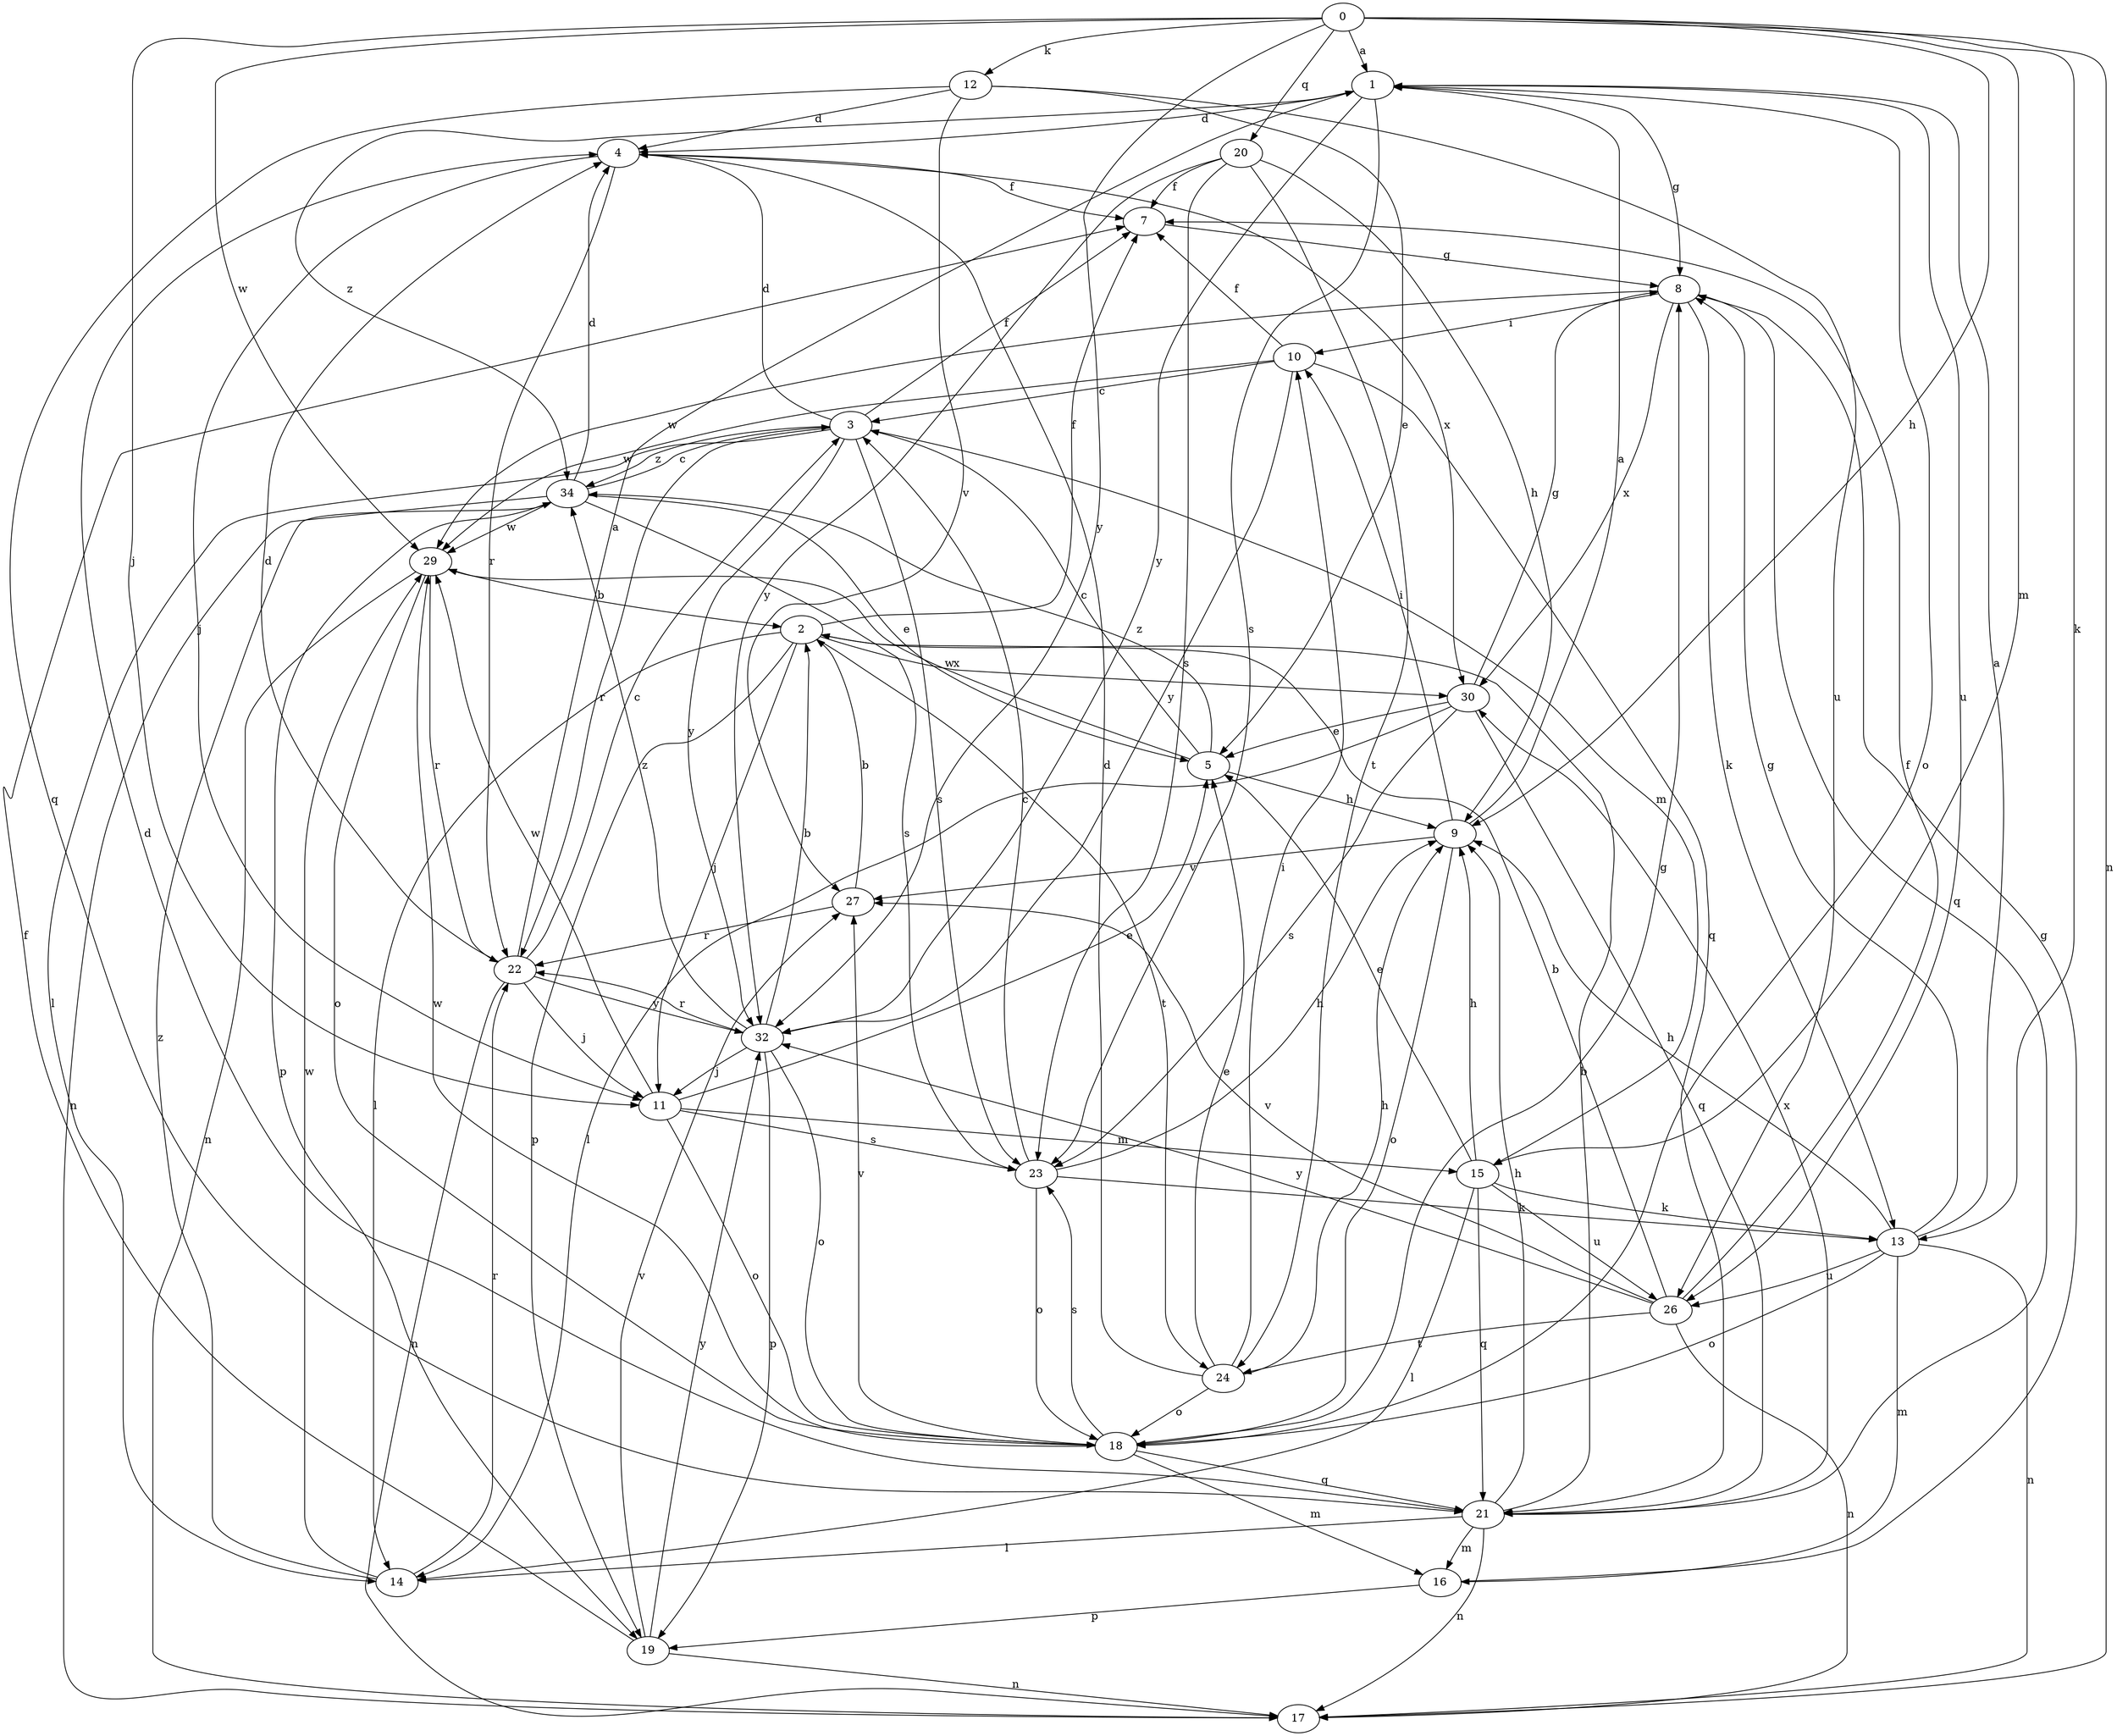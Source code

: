 strict digraph  {
0;
1;
2;
3;
4;
5;
7;
8;
9;
10;
11;
12;
13;
14;
15;
16;
17;
18;
19;
20;
21;
22;
23;
24;
26;
27;
29;
30;
32;
34;
0 -> 1  [label=a];
0 -> 9  [label=h];
0 -> 11  [label=j];
0 -> 12  [label=k];
0 -> 13  [label=k];
0 -> 15  [label=m];
0 -> 17  [label=n];
0 -> 20  [label=q];
0 -> 29  [label=w];
0 -> 32  [label=y];
1 -> 4  [label=d];
1 -> 8  [label=g];
1 -> 18  [label=o];
1 -> 23  [label=s];
1 -> 26  [label=u];
1 -> 32  [label=y];
1 -> 34  [label=z];
2 -> 7  [label=f];
2 -> 11  [label=j];
2 -> 14  [label=l];
2 -> 19  [label=p];
2 -> 24  [label=t];
2 -> 30  [label=x];
3 -> 4  [label=d];
3 -> 7  [label=f];
3 -> 14  [label=l];
3 -> 15  [label=m];
3 -> 22  [label=r];
3 -> 23  [label=s];
3 -> 32  [label=y];
3 -> 34  [label=z];
4 -> 7  [label=f];
4 -> 11  [label=j];
4 -> 22  [label=r];
4 -> 30  [label=x];
5 -> 3  [label=c];
5 -> 9  [label=h];
5 -> 29  [label=w];
5 -> 34  [label=z];
7 -> 8  [label=g];
8 -> 10  [label=i];
8 -> 13  [label=k];
8 -> 21  [label=q];
8 -> 29  [label=w];
8 -> 30  [label=x];
9 -> 1  [label=a];
9 -> 10  [label=i];
9 -> 18  [label=o];
9 -> 27  [label=v];
10 -> 3  [label=c];
10 -> 7  [label=f];
10 -> 21  [label=q];
10 -> 29  [label=w];
10 -> 32  [label=y];
11 -> 5  [label=e];
11 -> 15  [label=m];
11 -> 18  [label=o];
11 -> 23  [label=s];
11 -> 29  [label=w];
12 -> 4  [label=d];
12 -> 5  [label=e];
12 -> 21  [label=q];
12 -> 26  [label=u];
12 -> 27  [label=v];
13 -> 1  [label=a];
13 -> 8  [label=g];
13 -> 9  [label=h];
13 -> 16  [label=m];
13 -> 17  [label=n];
13 -> 18  [label=o];
13 -> 26  [label=u];
14 -> 22  [label=r];
14 -> 29  [label=w];
14 -> 34  [label=z];
15 -> 5  [label=e];
15 -> 9  [label=h];
15 -> 13  [label=k];
15 -> 14  [label=l];
15 -> 21  [label=q];
15 -> 26  [label=u];
16 -> 8  [label=g];
16 -> 19  [label=p];
18 -> 8  [label=g];
18 -> 16  [label=m];
18 -> 21  [label=q];
18 -> 23  [label=s];
18 -> 27  [label=v];
18 -> 29  [label=w];
19 -> 7  [label=f];
19 -> 17  [label=n];
19 -> 27  [label=v];
19 -> 32  [label=y];
20 -> 7  [label=f];
20 -> 9  [label=h];
20 -> 23  [label=s];
20 -> 24  [label=t];
20 -> 32  [label=y];
21 -> 2  [label=b];
21 -> 4  [label=d];
21 -> 9  [label=h];
21 -> 14  [label=l];
21 -> 16  [label=m];
21 -> 17  [label=n];
21 -> 30  [label=x];
22 -> 1  [label=a];
22 -> 3  [label=c];
22 -> 4  [label=d];
22 -> 11  [label=j];
22 -> 17  [label=n];
22 -> 32  [label=y];
23 -> 3  [label=c];
23 -> 9  [label=h];
23 -> 13  [label=k];
23 -> 18  [label=o];
24 -> 4  [label=d];
24 -> 5  [label=e];
24 -> 9  [label=h];
24 -> 10  [label=i];
24 -> 18  [label=o];
26 -> 2  [label=b];
26 -> 7  [label=f];
26 -> 17  [label=n];
26 -> 24  [label=t];
26 -> 27  [label=v];
26 -> 32  [label=y];
27 -> 2  [label=b];
27 -> 22  [label=r];
29 -> 2  [label=b];
29 -> 17  [label=n];
29 -> 18  [label=o];
29 -> 22  [label=r];
30 -> 5  [label=e];
30 -> 8  [label=g];
30 -> 14  [label=l];
30 -> 21  [label=q];
30 -> 23  [label=s];
32 -> 2  [label=b];
32 -> 11  [label=j];
32 -> 18  [label=o];
32 -> 19  [label=p];
32 -> 22  [label=r];
32 -> 34  [label=z];
34 -> 3  [label=c];
34 -> 4  [label=d];
34 -> 5  [label=e];
34 -> 17  [label=n];
34 -> 19  [label=p];
34 -> 23  [label=s];
34 -> 29  [label=w];
}
